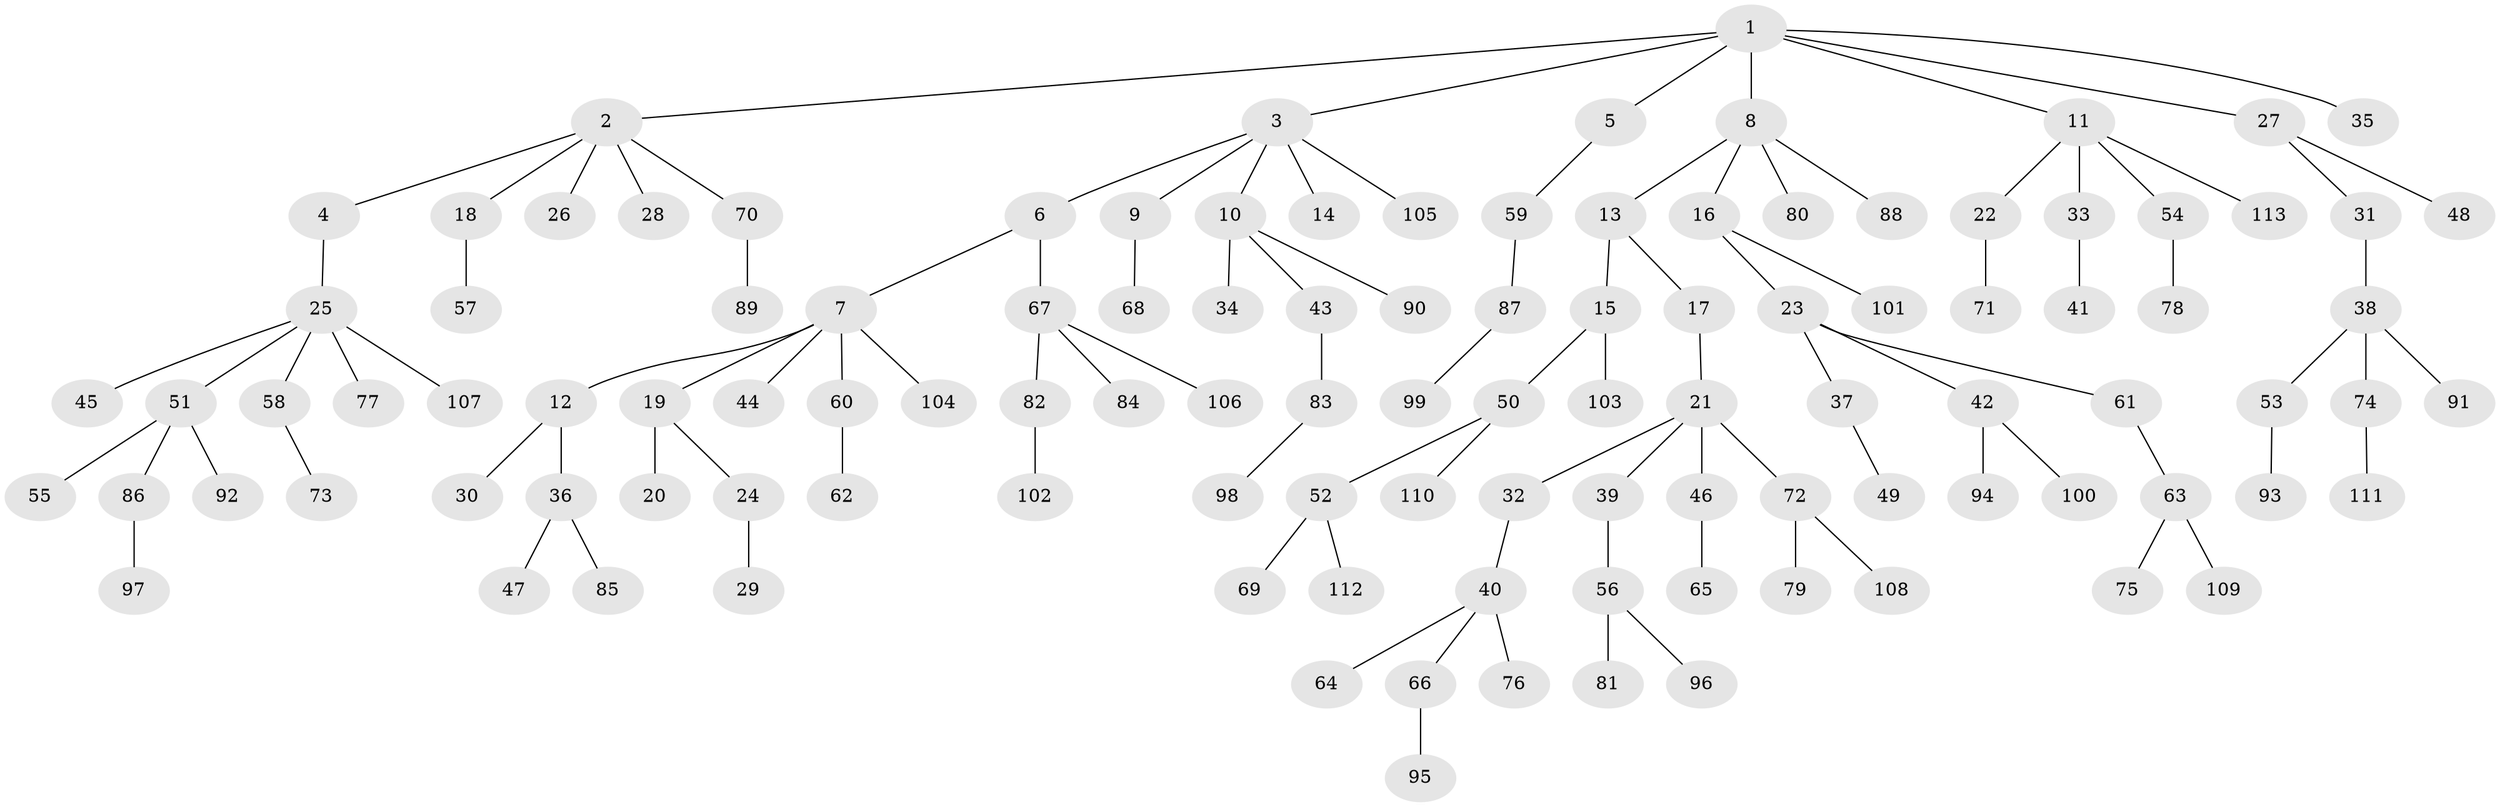 // Generated by graph-tools (version 1.1) at 2025/11/02/27/25 16:11:28]
// undirected, 113 vertices, 112 edges
graph export_dot {
graph [start="1"]
  node [color=gray90,style=filled];
  1;
  2;
  3;
  4;
  5;
  6;
  7;
  8;
  9;
  10;
  11;
  12;
  13;
  14;
  15;
  16;
  17;
  18;
  19;
  20;
  21;
  22;
  23;
  24;
  25;
  26;
  27;
  28;
  29;
  30;
  31;
  32;
  33;
  34;
  35;
  36;
  37;
  38;
  39;
  40;
  41;
  42;
  43;
  44;
  45;
  46;
  47;
  48;
  49;
  50;
  51;
  52;
  53;
  54;
  55;
  56;
  57;
  58;
  59;
  60;
  61;
  62;
  63;
  64;
  65;
  66;
  67;
  68;
  69;
  70;
  71;
  72;
  73;
  74;
  75;
  76;
  77;
  78;
  79;
  80;
  81;
  82;
  83;
  84;
  85;
  86;
  87;
  88;
  89;
  90;
  91;
  92;
  93;
  94;
  95;
  96;
  97;
  98;
  99;
  100;
  101;
  102;
  103;
  104;
  105;
  106;
  107;
  108;
  109;
  110;
  111;
  112;
  113;
  1 -- 2;
  1 -- 3;
  1 -- 5;
  1 -- 8;
  1 -- 11;
  1 -- 27;
  1 -- 35;
  2 -- 4;
  2 -- 18;
  2 -- 26;
  2 -- 28;
  2 -- 70;
  3 -- 6;
  3 -- 9;
  3 -- 10;
  3 -- 14;
  3 -- 105;
  4 -- 25;
  5 -- 59;
  6 -- 7;
  6 -- 67;
  7 -- 12;
  7 -- 19;
  7 -- 44;
  7 -- 60;
  7 -- 104;
  8 -- 13;
  8 -- 16;
  8 -- 80;
  8 -- 88;
  9 -- 68;
  10 -- 34;
  10 -- 43;
  10 -- 90;
  11 -- 22;
  11 -- 33;
  11 -- 54;
  11 -- 113;
  12 -- 30;
  12 -- 36;
  13 -- 15;
  13 -- 17;
  15 -- 50;
  15 -- 103;
  16 -- 23;
  16 -- 101;
  17 -- 21;
  18 -- 57;
  19 -- 20;
  19 -- 24;
  21 -- 32;
  21 -- 39;
  21 -- 46;
  21 -- 72;
  22 -- 71;
  23 -- 37;
  23 -- 42;
  23 -- 61;
  24 -- 29;
  25 -- 45;
  25 -- 51;
  25 -- 58;
  25 -- 77;
  25 -- 107;
  27 -- 31;
  27 -- 48;
  31 -- 38;
  32 -- 40;
  33 -- 41;
  36 -- 47;
  36 -- 85;
  37 -- 49;
  38 -- 53;
  38 -- 74;
  38 -- 91;
  39 -- 56;
  40 -- 64;
  40 -- 66;
  40 -- 76;
  42 -- 94;
  42 -- 100;
  43 -- 83;
  46 -- 65;
  50 -- 52;
  50 -- 110;
  51 -- 55;
  51 -- 86;
  51 -- 92;
  52 -- 69;
  52 -- 112;
  53 -- 93;
  54 -- 78;
  56 -- 81;
  56 -- 96;
  58 -- 73;
  59 -- 87;
  60 -- 62;
  61 -- 63;
  63 -- 75;
  63 -- 109;
  66 -- 95;
  67 -- 82;
  67 -- 84;
  67 -- 106;
  70 -- 89;
  72 -- 79;
  72 -- 108;
  74 -- 111;
  82 -- 102;
  83 -- 98;
  86 -- 97;
  87 -- 99;
}
